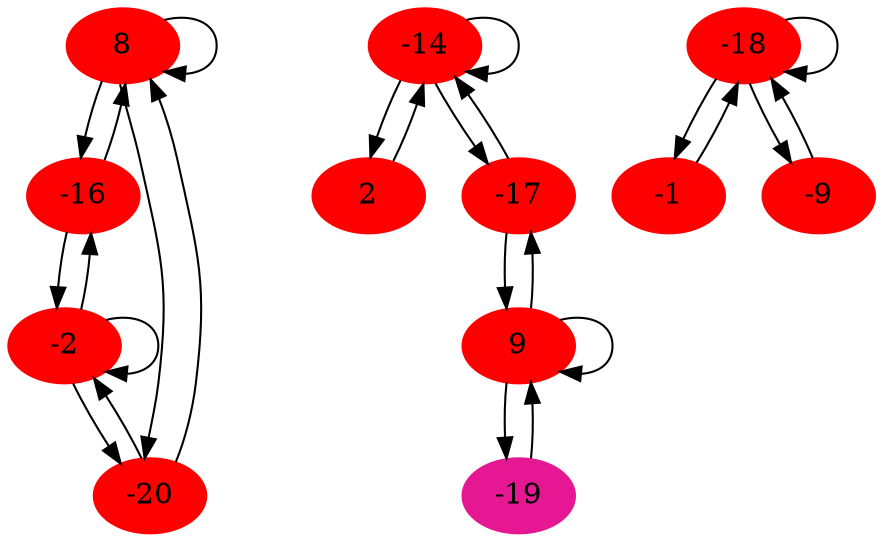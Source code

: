 digraph G {
size ="20, 20";
node [style=filled,color="2.000000 2.000000 2.000000"];
8 -> 8;
node [style=filled,color="2.000000 2.000000 2.000000"];
8 -> -16;
node [style=filled,color="2.000000 2.000000 2.000000"];
8 -> -20;
node [style=filled,color="2.000000 2.000000 2.000000"];
-14 -> 2;
node [style=filled,color="0.200000 0.200000 0.200000"];
-14 -> -14;
node [style=filled,color="1.400000 1.400000 1.400000"];
-14 -> -17;
node [style=filled,color="2.000000 2.000000 2.000000"];
-2 -> -2;
node [style=filled,color="2.000000 2.000000 2.000000"];
-2 -> -16;
node [style=filled,color="2.000000 2.000000 2.000000"];
-2 -> -20;
node [style=filled,color="1.800000 1.800000 1.800000"];
-18 -> -1;
node [style=filled,color="1.700000 1.700000 1.700000"];
-18 -> -9;
node [style=filled,color="0.900000 0.900000 0.900000"];
-18 -> -18;
node [style=filled,color="1.700000 1.700000 1.700000"];
9 -> 9;
node [style=filled,color="1.400000 1.400000 1.400000"];
9 -> -17;
node [style=filled,color="0.900000 0.900000 0.900000"];
9 -> -19;
node [style=solid,color="grey"];
-16 -> 8;
-20 -> 8;
2 -> -14;
-17 -> -14;
-16 -> -2;
-20 -> -2;
-1 -> -18;
-9 -> -18;
-17 -> 9;
-19 -> 9;}